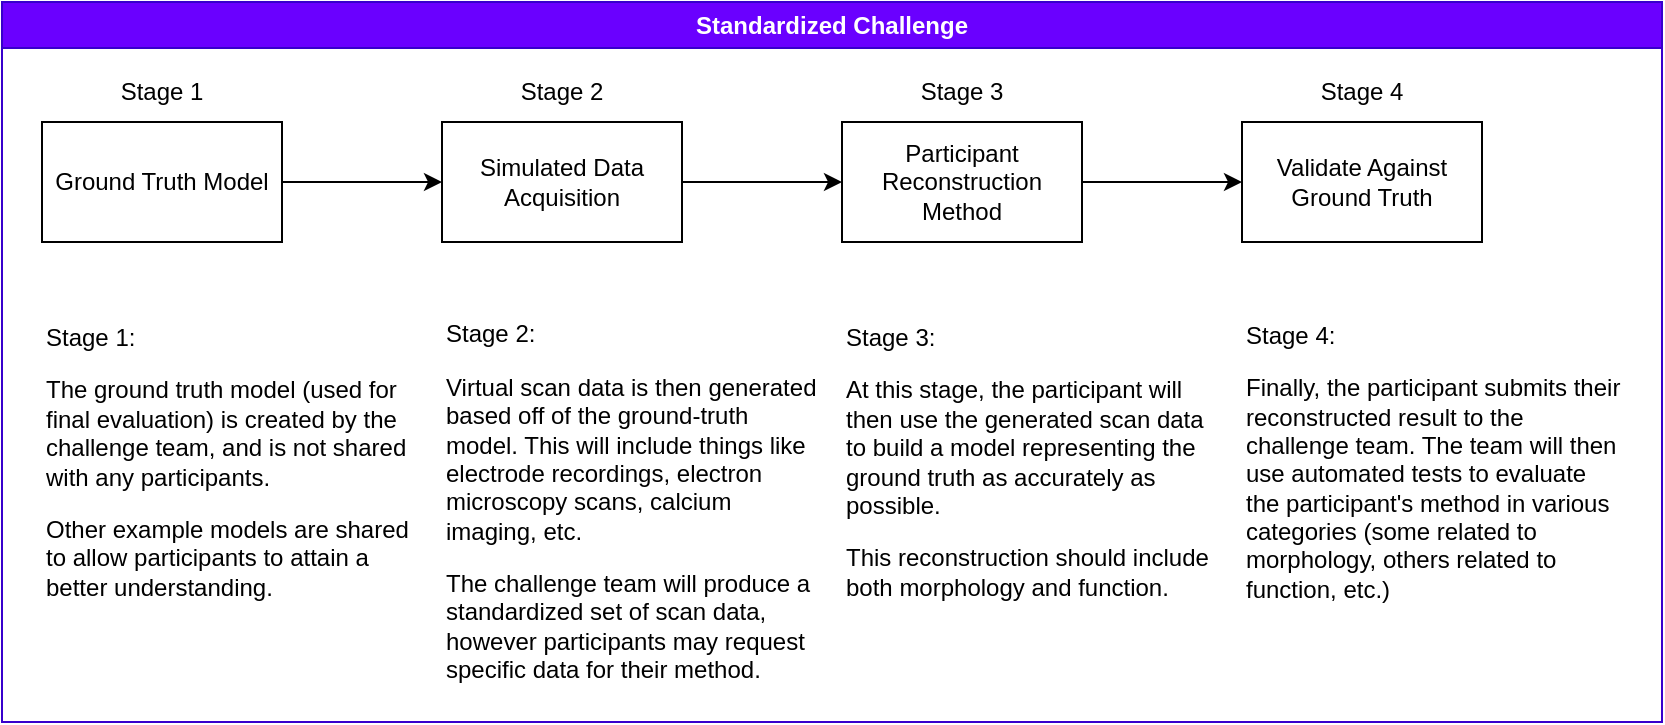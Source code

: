 <mxfile version="21.6.8" type="device">
  <diagram name="Page-1" id="qlLvEvNDXRYnb2c6vkg-">
    <mxGraphModel dx="1182" dy="496" grid="1" gridSize="10" guides="1" tooltips="1" connect="1" arrows="1" fold="1" page="1" pageScale="1" pageWidth="1920" pageHeight="1200" math="0" shadow="0">
      <root>
        <mxCell id="0" />
        <mxCell id="1" parent="0" />
        <mxCell id="DxWZ3BrrVsxjorxZiYPi-1" value="Standardized Challenge" style="swimlane;whiteSpace=wrap;html=1;fillColor=#6a00ff;fontColor=#ffffff;strokeColor=#3700CC;" vertex="1" parent="1">
          <mxGeometry x="20" y="20" width="830" height="360" as="geometry" />
        </mxCell>
        <mxCell id="DxWZ3BrrVsxjorxZiYPi-4" style="edgeStyle=orthogonalEdgeStyle;rounded=0;orthogonalLoop=1;jettySize=auto;html=1;" edge="1" parent="DxWZ3BrrVsxjorxZiYPi-1" source="DxWZ3BrrVsxjorxZiYPi-2" target="DxWZ3BrrVsxjorxZiYPi-3">
          <mxGeometry relative="1" as="geometry" />
        </mxCell>
        <mxCell id="DxWZ3BrrVsxjorxZiYPi-2" value="Ground Truth Model" style="rounded=0;whiteSpace=wrap;html=1;" vertex="1" parent="DxWZ3BrrVsxjorxZiYPi-1">
          <mxGeometry x="20" y="60" width="120" height="60" as="geometry" />
        </mxCell>
        <mxCell id="DxWZ3BrrVsxjorxZiYPi-8" style="edgeStyle=orthogonalEdgeStyle;rounded=0;orthogonalLoop=1;jettySize=auto;html=1;entryX=0;entryY=0.5;entryDx=0;entryDy=0;" edge="1" parent="DxWZ3BrrVsxjorxZiYPi-1" source="DxWZ3BrrVsxjorxZiYPi-3" target="DxWZ3BrrVsxjorxZiYPi-5">
          <mxGeometry relative="1" as="geometry">
            <Array as="points" />
          </mxGeometry>
        </mxCell>
        <mxCell id="DxWZ3BrrVsxjorxZiYPi-3" value="Simulated Data Acquisition" style="rounded=0;whiteSpace=wrap;html=1;" vertex="1" parent="DxWZ3BrrVsxjorxZiYPi-1">
          <mxGeometry x="220" y="60" width="120" height="60" as="geometry" />
        </mxCell>
        <mxCell id="DxWZ3BrrVsxjorxZiYPi-9" style="edgeStyle=orthogonalEdgeStyle;rounded=0;orthogonalLoop=1;jettySize=auto;html=1;" edge="1" parent="DxWZ3BrrVsxjorxZiYPi-1" source="DxWZ3BrrVsxjorxZiYPi-5" target="DxWZ3BrrVsxjorxZiYPi-6">
          <mxGeometry relative="1" as="geometry" />
        </mxCell>
        <mxCell id="DxWZ3BrrVsxjorxZiYPi-5" value="Participant Reconstruction Method" style="rounded=0;whiteSpace=wrap;html=1;" vertex="1" parent="DxWZ3BrrVsxjorxZiYPi-1">
          <mxGeometry x="420" y="60" width="120" height="60" as="geometry" />
        </mxCell>
        <mxCell id="DxWZ3BrrVsxjorxZiYPi-6" value="Validate Against Ground Truth" style="rounded=0;whiteSpace=wrap;html=1;" vertex="1" parent="DxWZ3BrrVsxjorxZiYPi-1">
          <mxGeometry x="620" y="60" width="120" height="60" as="geometry" />
        </mxCell>
        <mxCell id="DxWZ3BrrVsxjorxZiYPi-12" value="&lt;p style=&quot;&quot;&gt;Stage 1:&lt;/p&gt;&lt;p style=&quot;&quot;&gt;The ground truth model (used for final evaluation) is created by the challenge team, and is not shared with any participants.&lt;/p&gt;&lt;p style=&quot;&quot;&gt;Other example models are shared to allow participants to attain a better understanding.&amp;nbsp;&lt;/p&gt;" style="text;html=1;strokeColor=none;fillColor=none;align=left;verticalAlign=middle;whiteSpace=wrap;rounded=0;" vertex="1" parent="DxWZ3BrrVsxjorxZiYPi-1">
          <mxGeometry x="20" y="160" width="190" height="140" as="geometry" />
        </mxCell>
        <mxCell id="DxWZ3BrrVsxjorxZiYPi-13" value="&lt;p style=&quot;&quot;&gt;Stage 2:&lt;/p&gt;&lt;p style=&quot;&quot;&gt;Virtual scan data is then generated based off of the ground-truth model. This will include things like electrode recordings, electron microscopy scans, calcium imaging, etc.&amp;nbsp;&lt;/p&gt;&lt;p style=&quot;&quot;&gt;The challenge team will produce a standardized set of scan data, however participants may request specific data for their method.&lt;/p&gt;" style="text;html=1;strokeColor=none;fillColor=none;align=left;verticalAlign=middle;whiteSpace=wrap;rounded=0;" vertex="1" parent="DxWZ3BrrVsxjorxZiYPi-1">
          <mxGeometry x="220" y="160" width="190" height="180" as="geometry" />
        </mxCell>
        <mxCell id="DxWZ3BrrVsxjorxZiYPi-14" value="&lt;p style=&quot;&quot;&gt;Stage 3:&lt;/p&gt;&lt;p style=&quot;&quot;&gt;At this stage, the participant will then use the generated scan data to build a model representing the ground truth as accurately as possible.&lt;/p&gt;&lt;p style=&quot;&quot;&gt;This reconstruction should include both morphology and function.&lt;/p&gt;" style="text;html=1;strokeColor=none;fillColor=none;align=left;verticalAlign=middle;whiteSpace=wrap;rounded=0;" vertex="1" parent="DxWZ3BrrVsxjorxZiYPi-1">
          <mxGeometry x="420" y="160" width="190" height="140" as="geometry" />
        </mxCell>
        <mxCell id="DxWZ3BrrVsxjorxZiYPi-15" value="&lt;p style=&quot;&quot;&gt;Stage 4:&lt;/p&gt;&lt;p style=&quot;&quot;&gt;Finally, the participant submits their reconstructed result to the challenge team. The team will then use automated tests to evaluate the participant&#39;s method in various categories (some related to morphology, others related to function, etc.)&lt;/p&gt;" style="text;html=1;strokeColor=none;fillColor=none;align=left;verticalAlign=middle;whiteSpace=wrap;rounded=0;" vertex="1" parent="DxWZ3BrrVsxjorxZiYPi-1">
          <mxGeometry x="620" y="160" width="190" height="140" as="geometry" />
        </mxCell>
        <mxCell id="DxWZ3BrrVsxjorxZiYPi-17" value="Stage 1" style="text;html=1;strokeColor=none;fillColor=none;align=center;verticalAlign=middle;whiteSpace=wrap;rounded=0;" vertex="1" parent="DxWZ3BrrVsxjorxZiYPi-1">
          <mxGeometry x="50" y="30" width="60" height="30" as="geometry" />
        </mxCell>
        <mxCell id="DxWZ3BrrVsxjorxZiYPi-18" value="Stage 2" style="text;html=1;strokeColor=none;fillColor=none;align=center;verticalAlign=middle;whiteSpace=wrap;rounded=0;" vertex="1" parent="DxWZ3BrrVsxjorxZiYPi-1">
          <mxGeometry x="250" y="30" width="60" height="30" as="geometry" />
        </mxCell>
        <mxCell id="DxWZ3BrrVsxjorxZiYPi-19" value="Stage 3" style="text;html=1;strokeColor=none;fillColor=none;align=center;verticalAlign=middle;whiteSpace=wrap;rounded=0;" vertex="1" parent="DxWZ3BrrVsxjorxZiYPi-1">
          <mxGeometry x="450" y="30" width="60" height="30" as="geometry" />
        </mxCell>
        <mxCell id="DxWZ3BrrVsxjorxZiYPi-20" value="Stage 4" style="text;html=1;strokeColor=none;fillColor=none;align=center;verticalAlign=middle;whiteSpace=wrap;rounded=0;" vertex="1" parent="DxWZ3BrrVsxjorxZiYPi-1">
          <mxGeometry x="650" y="30" width="60" height="30" as="geometry" />
        </mxCell>
      </root>
    </mxGraphModel>
  </diagram>
</mxfile>
